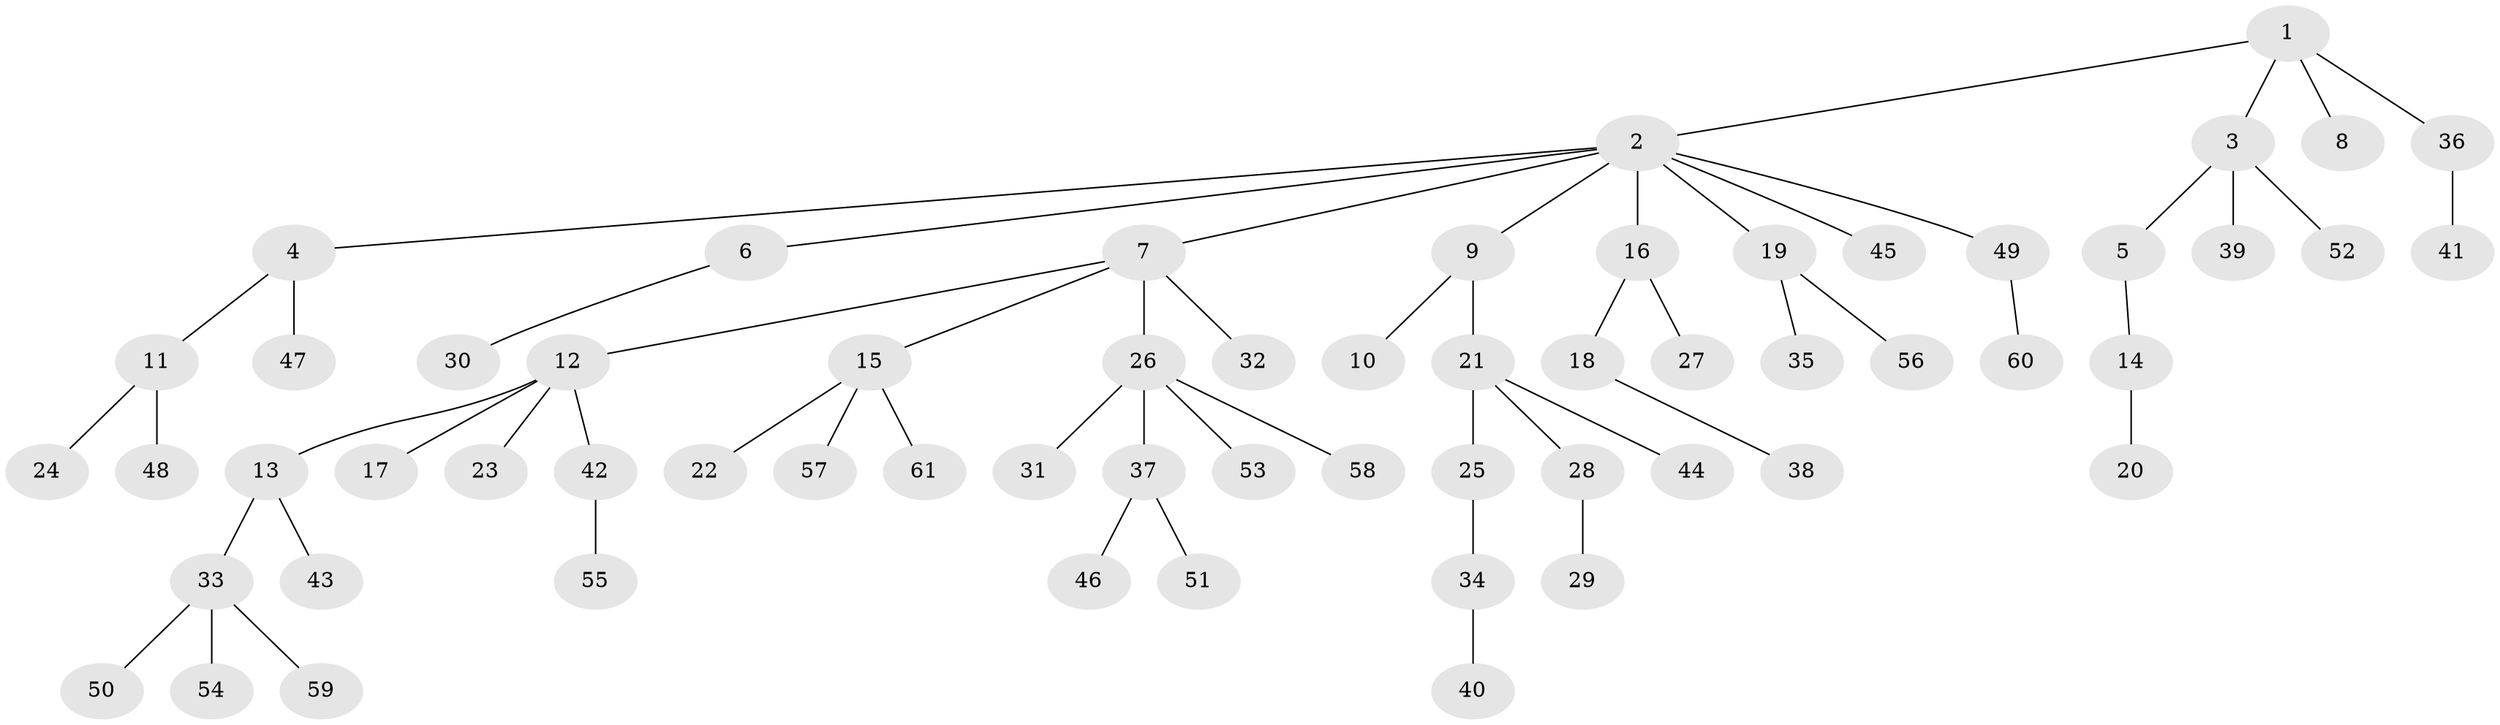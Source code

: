 // coarse degree distribution, {2: 0.48, 7: 0.04, 4: 0.04, 3: 0.04, 1: 0.4}
// Generated by graph-tools (version 1.1) at 2025/51/03/04/25 22:51:28]
// undirected, 61 vertices, 60 edges
graph export_dot {
  node [color=gray90,style=filled];
  1;
  2;
  3;
  4;
  5;
  6;
  7;
  8;
  9;
  10;
  11;
  12;
  13;
  14;
  15;
  16;
  17;
  18;
  19;
  20;
  21;
  22;
  23;
  24;
  25;
  26;
  27;
  28;
  29;
  30;
  31;
  32;
  33;
  34;
  35;
  36;
  37;
  38;
  39;
  40;
  41;
  42;
  43;
  44;
  45;
  46;
  47;
  48;
  49;
  50;
  51;
  52;
  53;
  54;
  55;
  56;
  57;
  58;
  59;
  60;
  61;
  1 -- 2;
  1 -- 3;
  1 -- 8;
  1 -- 36;
  2 -- 4;
  2 -- 6;
  2 -- 7;
  2 -- 9;
  2 -- 16;
  2 -- 19;
  2 -- 45;
  2 -- 49;
  3 -- 5;
  3 -- 39;
  3 -- 52;
  4 -- 11;
  4 -- 47;
  5 -- 14;
  6 -- 30;
  7 -- 12;
  7 -- 15;
  7 -- 26;
  7 -- 32;
  9 -- 10;
  9 -- 21;
  11 -- 24;
  11 -- 48;
  12 -- 13;
  12 -- 17;
  12 -- 23;
  12 -- 42;
  13 -- 33;
  13 -- 43;
  14 -- 20;
  15 -- 22;
  15 -- 57;
  15 -- 61;
  16 -- 18;
  16 -- 27;
  18 -- 38;
  19 -- 35;
  19 -- 56;
  21 -- 25;
  21 -- 28;
  21 -- 44;
  25 -- 34;
  26 -- 31;
  26 -- 37;
  26 -- 53;
  26 -- 58;
  28 -- 29;
  33 -- 50;
  33 -- 54;
  33 -- 59;
  34 -- 40;
  36 -- 41;
  37 -- 46;
  37 -- 51;
  42 -- 55;
  49 -- 60;
}

